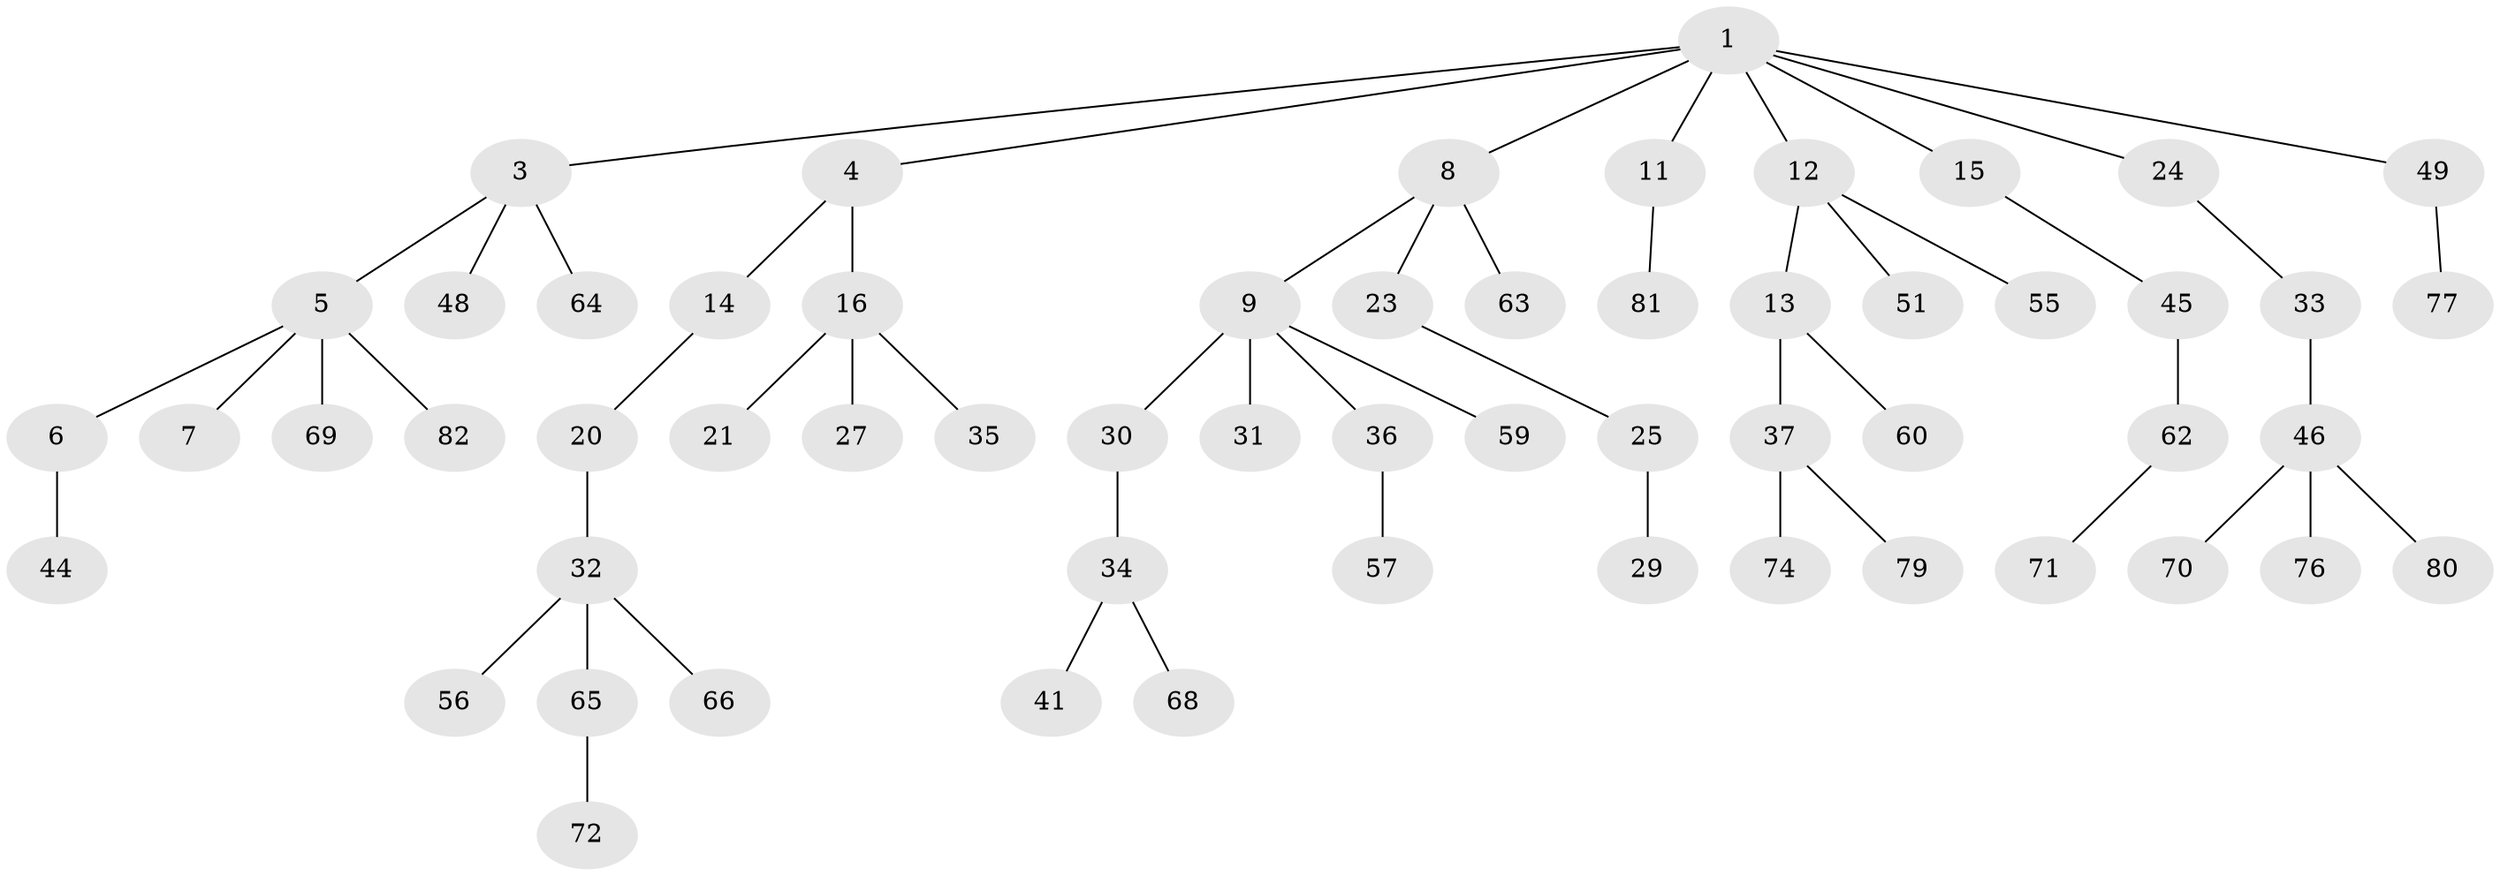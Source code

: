// original degree distribution, {3: 0.10975609756097561, 7: 0.012195121951219513, 5: 0.04878048780487805, 2: 0.34146341463414637, 4: 0.04878048780487805, 1: 0.43902439024390244}
// Generated by graph-tools (version 1.1) at 2025/42/03/06/25 10:42:04]
// undirected, 58 vertices, 57 edges
graph export_dot {
graph [start="1"]
  node [color=gray90,style=filled];
  1 [super="+2"];
  3 [super="+18"];
  4;
  5 [super="+53"];
  6 [super="+39"];
  7 [super="+47"];
  8 [super="+19"];
  9 [super="+10"];
  11 [super="+17"];
  12 [super="+28"];
  13;
  14 [super="+40"];
  15 [super="+22"];
  16 [super="+61"];
  20;
  21;
  23;
  24;
  25 [super="+26"];
  27;
  29;
  30;
  31;
  32 [super="+42"];
  33 [super="+43"];
  34 [super="+58"];
  35 [super="+52"];
  36 [super="+54"];
  37 [super="+38"];
  41;
  44;
  45;
  46 [super="+73"];
  48;
  49 [super="+50"];
  51;
  55;
  56;
  57;
  59;
  60;
  62 [super="+67"];
  63 [super="+75"];
  64 [super="+78"];
  65;
  66;
  68;
  69;
  70;
  71;
  72;
  74;
  76;
  77;
  79;
  80;
  81;
  82;
  1 -- 3;
  1 -- 49;
  1 -- 4;
  1 -- 8;
  1 -- 24;
  1 -- 11;
  1 -- 12;
  1 -- 15;
  3 -- 5;
  3 -- 48;
  3 -- 64;
  4 -- 14;
  4 -- 16;
  5 -- 6;
  5 -- 7;
  5 -- 82;
  5 -- 69;
  6 -- 44;
  8 -- 9;
  8 -- 63;
  8 -- 23;
  9 -- 30;
  9 -- 31;
  9 -- 59;
  9 -- 36;
  11 -- 81;
  12 -- 13;
  12 -- 55;
  12 -- 51;
  13 -- 37;
  13 -- 60;
  14 -- 20;
  15 -- 45;
  16 -- 21;
  16 -- 27;
  16 -- 35;
  20 -- 32;
  23 -- 25;
  24 -- 33;
  25 -- 29;
  30 -- 34;
  32 -- 65;
  32 -- 56;
  32 -- 66;
  33 -- 46;
  34 -- 41;
  34 -- 68;
  36 -- 57;
  37 -- 74;
  37 -- 79;
  45 -- 62;
  46 -- 70;
  46 -- 76;
  46 -- 80;
  49 -- 77;
  62 -- 71;
  65 -- 72;
}

